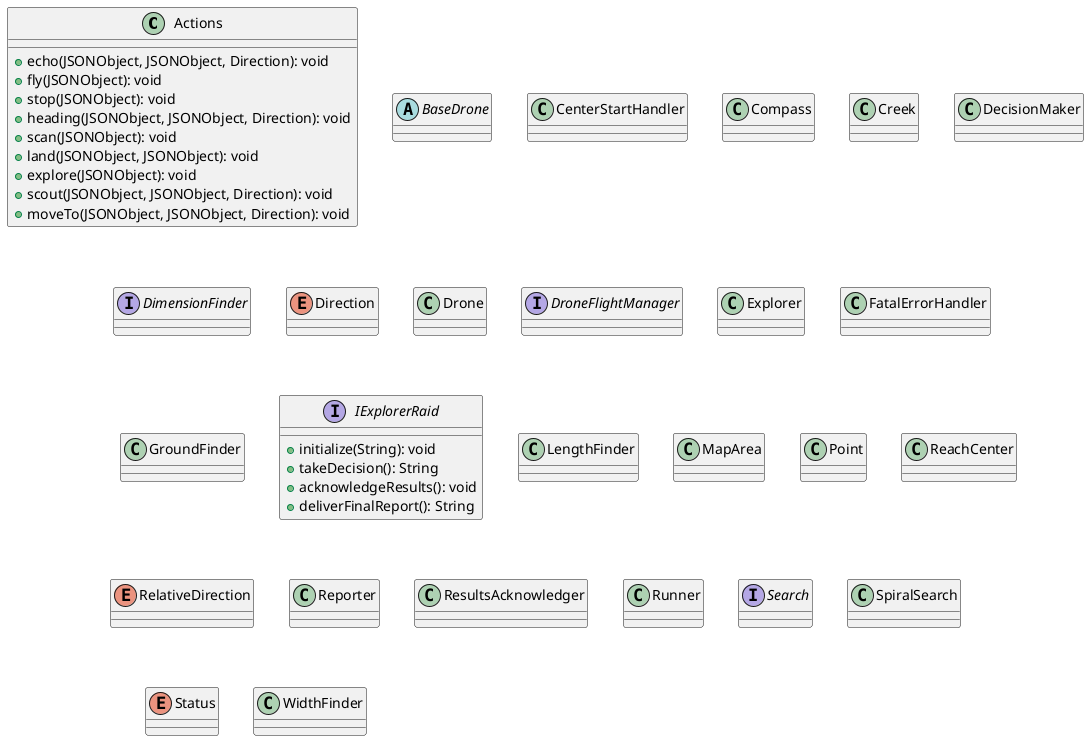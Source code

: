 @startuml "Class Diagram"
class Actions {
    + echo(JSONObject, JSONObject, Direction): void
    + fly(JSONObject): void
    + stop(JSONObject): void
    + heading(JSONObject, JSONObject, Direction): void
    + scan(JSONObject): void
    + land(JSONObject, JSONObject): void
    + explore(JSONObject): void
    + scout(JSONObject, JSONObject, Direction): void
    + moveTo(JSONObject, JSONObject, Direction): void
}
abstract class BaseDrone {
    
}
class CenterStartHandler
class Compass
class Creek
class DecisionMaker
interface DimensionFinder
enum Direction
class Drone
interface DroneFlightManager
class Explorer
class FatalErrorHandler
class GroundFinder
interface IExplorerRaid {
    + initialize(String): void
    + takeDecision(): String
    + acknowledgeResults(): void
    + deliverFinalReport(): String
}
class LengthFinder
class MapArea
class Point
class ReachCenter
enum RelativeDirection
class Reporter
class ResultsAcknowledger
class Runner
interface Search
class SpiralSearch
enum Status
class WidthFinder
@enduml
